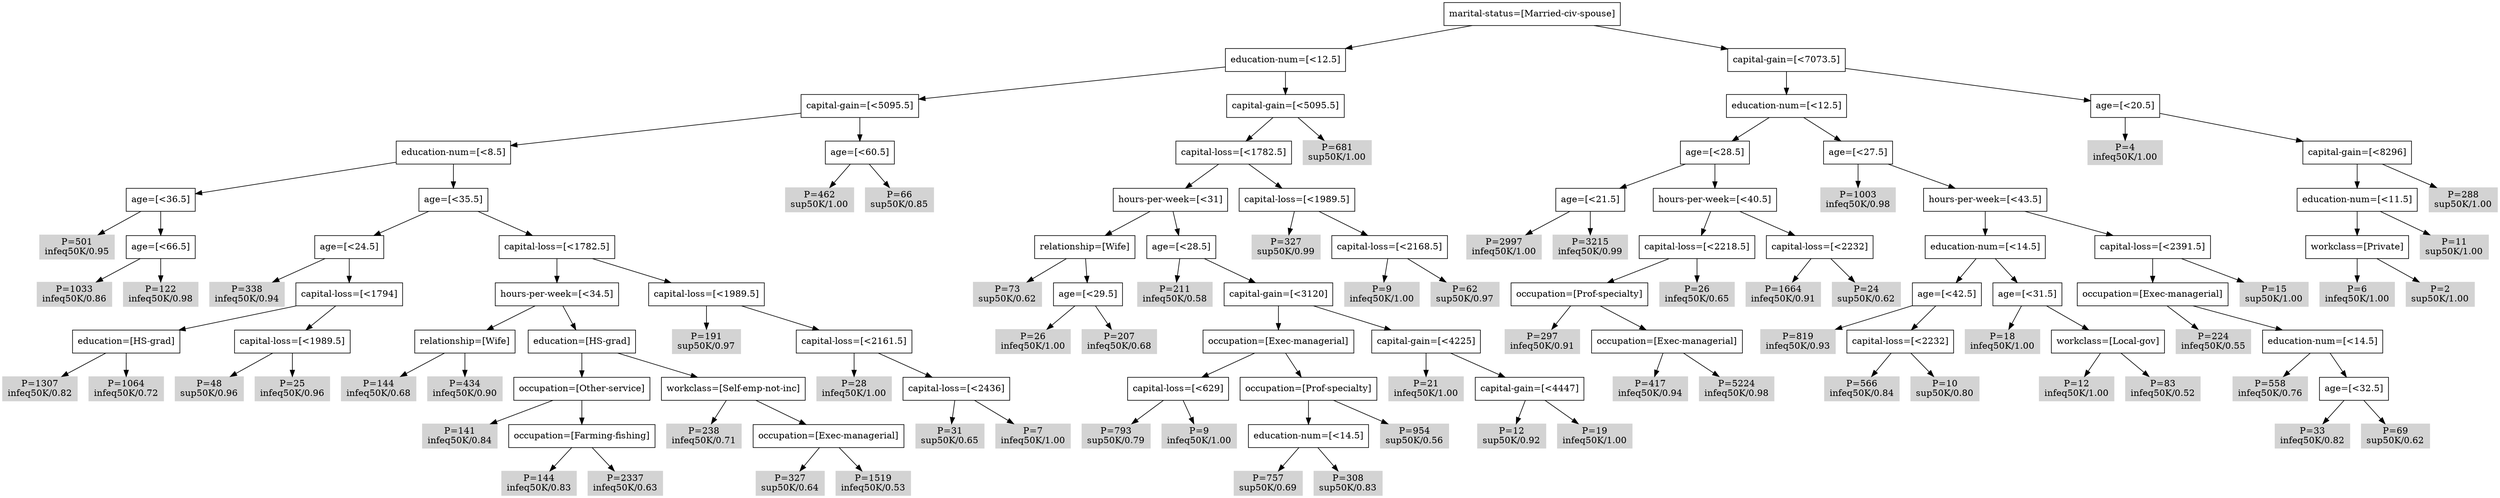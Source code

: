 digraph G {
R [ shape=box label="marital-status=[Married-civ-spouse]"];
R-> GR;
R-> DR;
GR [ shape=box label="education-num=[<12.5]"];
GR-> GGR;
GR-> DGR;
GGR [ shape=box label="capital-gain=[<5095.5]"];
GGR-> GGGR;
GGR-> DGGR;
GGGR [ shape=box label="education-num=[<8.5]"];
GGGR-> GGGGR;
GGGR-> DGGGR;
GGGGR [ shape=box label="age=[<36.5]"];
GGGGR-> GGGGGR;
GGGGR-> DGGGGR;
GGGGGR [ color=lightgrey style=filled shape=box label="P=501\ninfeq50K/0.95"];
DGGGGR [ shape=box label="age=[<66.5]"];
DGGGGR-> GDGGGGR;
DGGGGR-> DDGGGGR;
GDGGGGR [ color=lightgrey style=filled shape=box label="P=1033\ninfeq50K/0.86"];
DDGGGGR [ color=lightgrey style=filled shape=box label="P=122\ninfeq50K/0.98"];
DGGGR [ shape=box label="age=[<35.5]"];
DGGGR-> GDGGGR;
DGGGR-> DDGGGR;
GDGGGR [ shape=box label="age=[<24.5]"];
GDGGGR-> GGDGGGR;
GDGGGR-> DGDGGGR;
GGDGGGR [ color=lightgrey style=filled shape=box label="P=338\ninfeq50K/0.94"];
DGDGGGR [ shape=box label="capital-loss=[<1794]"];
DGDGGGR-> GDGDGGGR;
DGDGGGR-> DDGDGGGR;
GDGDGGGR [ shape=box label="education=[HS-grad]"];
GDGDGGGR-> GGDGDGGGR;
GDGDGGGR-> DGDGDGGGR;
GGDGDGGGR [ color=lightgrey style=filled shape=box label="P=1307\ninfeq50K/0.82"];
DGDGDGGGR [ color=lightgrey style=filled shape=box label="P=1064\ninfeq50K/0.72"];
DDGDGGGR [ shape=box label="capital-loss=[<1989.5]"];
DDGDGGGR-> GDDGDGGGR;
DDGDGGGR-> DDDGDGGGR;
GDDGDGGGR [ color=lightgrey style=filled shape=box label="P=48\nsup50K/0.96"];
DDDGDGGGR [ color=lightgrey style=filled shape=box label="P=25\ninfeq50K/0.96"];
DDGGGR [ shape=box label="capital-loss=[<1782.5]"];
DDGGGR-> GDDGGGR;
DDGGGR-> DDDGGGR;
GDDGGGR [ shape=box label="hours-per-week=[<34.5]"];
GDDGGGR-> GGDDGGGR;
GDDGGGR-> DGDDGGGR;
GGDDGGGR [ shape=box label="relationship=[Wife]"];
GGDDGGGR-> GGGDDGGGR;
GGDDGGGR-> DGGDDGGGR;
GGGDDGGGR [ color=lightgrey style=filled shape=box label="P=144\ninfeq50K/0.68"];
DGGDDGGGR [ color=lightgrey style=filled shape=box label="P=434\ninfeq50K/0.90"];
DGDDGGGR [ shape=box label="education=[HS-grad]"];
DGDDGGGR-> GDGDDGGGR;
DGDDGGGR-> DDGDDGGGR;
GDGDDGGGR [ shape=box label="occupation=[Other-service]"];
GDGDDGGGR-> GGDGDDGGGR;
GDGDDGGGR-> DGDGDDGGGR;
GGDGDDGGGR [ color=lightgrey style=filled shape=box label="P=141\ninfeq50K/0.84"];
DGDGDDGGGR [ shape=box label="occupation=[Farming-fishing]"];
DGDGDDGGGR-> GDGDGDDGGGR;
DGDGDDGGGR-> DDGDGDDGGGR;
GDGDGDDGGGR [ color=lightgrey style=filled shape=box label="P=144\ninfeq50K/0.83"];
DDGDGDDGGGR [ color=lightgrey style=filled shape=box label="P=2337\ninfeq50K/0.63"];
DDGDDGGGR [ shape=box label="workclass=[Self-emp-not-inc]"];
DDGDDGGGR-> GDDGDDGGGR;
DDGDDGGGR-> DDDGDDGGGR;
GDDGDDGGGR [ color=lightgrey style=filled shape=box label="P=238\ninfeq50K/0.71"];
DDDGDDGGGR [ shape=box label="occupation=[Exec-managerial]"];
DDDGDDGGGR-> GDDDGDDGGGR;
DDDGDDGGGR-> DDDDGDDGGGR;
GDDDGDDGGGR [ color=lightgrey style=filled shape=box label="P=327\nsup50K/0.64"];
DDDDGDDGGGR [ color=lightgrey style=filled shape=box label="P=1519\ninfeq50K/0.53"];
DDDGGGR [ shape=box label="capital-loss=[<1989.5]"];
DDDGGGR-> GDDDGGGR;
DDDGGGR-> DDDDGGGR;
GDDDGGGR [ color=lightgrey style=filled shape=box label="P=191\nsup50K/0.97"];
DDDDGGGR [ shape=box label="capital-loss=[<2161.5]"];
DDDDGGGR-> GDDDDGGGR;
DDDDGGGR-> DDDDDGGGR;
GDDDDGGGR [ color=lightgrey style=filled shape=box label="P=28\ninfeq50K/1.00"];
DDDDDGGGR [ shape=box label="capital-loss=[<2436]"];
DDDDDGGGR-> GDDDDDGGGR;
DDDDDGGGR-> DDDDDDGGGR;
GDDDDDGGGR [ color=lightgrey style=filled shape=box label="P=31\nsup50K/0.65"];
DDDDDDGGGR [ color=lightgrey style=filled shape=box label="P=7\ninfeq50K/1.00"];
DGGR [ shape=box label="age=[<60.5]"];
DGGR-> GDGGR;
DGGR-> DDGGR;
GDGGR [ color=lightgrey style=filled shape=box label="P=462\nsup50K/1.00"];
DDGGR [ color=lightgrey style=filled shape=box label="P=66\nsup50K/0.85"];
DGR [ shape=box label="capital-gain=[<5095.5]"];
DGR-> GDGR;
DGR-> DDGR;
GDGR [ shape=box label="capital-loss=[<1782.5]"];
GDGR-> GGDGR;
GDGR-> DGDGR;
GGDGR [ shape=box label="hours-per-week=[<31]"];
GGDGR-> GGGDGR;
GGDGR-> DGGDGR;
GGGDGR [ shape=box label="relationship=[Wife]"];
GGGDGR-> GGGGDGR;
GGGDGR-> DGGGDGR;
GGGGDGR [ color=lightgrey style=filled shape=box label="P=73\nsup50K/0.62"];
DGGGDGR [ shape=box label="age=[<29.5]"];
DGGGDGR-> GDGGGDGR;
DGGGDGR-> DDGGGDGR;
GDGGGDGR [ color=lightgrey style=filled shape=box label="P=26\ninfeq50K/1.00"];
DDGGGDGR [ color=lightgrey style=filled shape=box label="P=207\ninfeq50K/0.68"];
DGGDGR [ shape=box label="age=[<28.5]"];
DGGDGR-> GDGGDGR;
DGGDGR-> DDGGDGR;
GDGGDGR [ color=lightgrey style=filled shape=box label="P=211\ninfeq50K/0.58"];
DDGGDGR [ shape=box label="capital-gain=[<3120]"];
DDGGDGR-> GDDGGDGR;
DDGGDGR-> DDDGGDGR;
GDDGGDGR [ shape=box label="occupation=[Exec-managerial]"];
GDDGGDGR-> GGDDGGDGR;
GDDGGDGR-> DGDDGGDGR;
GGDDGGDGR [ shape=box label="capital-loss=[<629]"];
GGDDGGDGR-> GGGDDGGDGR;
GGDDGGDGR-> DGGDDGGDGR;
GGGDDGGDGR [ color=lightgrey style=filled shape=box label="P=793\nsup50K/0.79"];
DGGDDGGDGR [ color=lightgrey style=filled shape=box label="P=9\ninfeq50K/1.00"];
DGDDGGDGR [ shape=box label="occupation=[Prof-specialty]"];
DGDDGGDGR-> GDGDDGGDGR;
DGDDGGDGR-> DDGDDGGDGR;
GDGDDGGDGR [ shape=box label="education-num=[<14.5]"];
GDGDDGGDGR-> GGDGDDGGDGR;
GDGDDGGDGR-> DGDGDDGGDGR;
GGDGDDGGDGR [ color=lightgrey style=filled shape=box label="P=757\nsup50K/0.69"];
DGDGDDGGDGR [ color=lightgrey style=filled shape=box label="P=308\nsup50K/0.83"];
DDGDDGGDGR [ color=lightgrey style=filled shape=box label="P=954\nsup50K/0.56"];
DDDGGDGR [ shape=box label="capital-gain=[<4225]"];
DDDGGDGR-> GDDDGGDGR;
DDDGGDGR-> DDDDGGDGR;
GDDDGGDGR [ color=lightgrey style=filled shape=box label="P=21\ninfeq50K/1.00"];
DDDDGGDGR [ shape=box label="capital-gain=[<4447]"];
DDDDGGDGR-> GDDDDGGDGR;
DDDDGGDGR-> DDDDDGGDGR;
GDDDDGGDGR [ color=lightgrey style=filled shape=box label="P=12\nsup50K/0.92"];
DDDDDGGDGR [ color=lightgrey style=filled shape=box label="P=19\ninfeq50K/1.00"];
DGDGR [ shape=box label="capital-loss=[<1989.5]"];
DGDGR-> GDGDGR;
DGDGR-> DDGDGR;
GDGDGR [ color=lightgrey style=filled shape=box label="P=327\nsup50K/0.99"];
DDGDGR [ shape=box label="capital-loss=[<2168.5]"];
DDGDGR-> GDDGDGR;
DDGDGR-> DDDGDGR;
GDDGDGR [ color=lightgrey style=filled shape=box label="P=9\ninfeq50K/1.00"];
DDDGDGR [ color=lightgrey style=filled shape=box label="P=62\nsup50K/0.97"];
DDGR [ color=lightgrey style=filled shape=box label="P=681\nsup50K/1.00"];
DR [ shape=box label="capital-gain=[<7073.5]"];
DR-> GDR;
DR-> DDR;
GDR [ shape=box label="education-num=[<12.5]"];
GDR-> GGDR;
GDR-> DGDR;
GGDR [ shape=box label="age=[<28.5]"];
GGDR-> GGGDR;
GGDR-> DGGDR;
GGGDR [ shape=box label="age=[<21.5]"];
GGGDR-> GGGGDR;
GGGDR-> DGGGDR;
GGGGDR [ color=lightgrey style=filled shape=box label="P=2997\ninfeq50K/1.00"];
DGGGDR [ color=lightgrey style=filled shape=box label="P=3215\ninfeq50K/0.99"];
DGGDR [ shape=box label="hours-per-week=[<40.5]"];
DGGDR-> GDGGDR;
DGGDR-> DDGGDR;
GDGGDR [ shape=box label="capital-loss=[<2218.5]"];
GDGGDR-> GGDGGDR;
GDGGDR-> DGDGGDR;
GGDGGDR [ shape=box label="occupation=[Prof-specialty]"];
GGDGGDR-> GGGDGGDR;
GGDGGDR-> DGGDGGDR;
GGGDGGDR [ color=lightgrey style=filled shape=box label="P=297\ninfeq50K/0.91"];
DGGDGGDR [ shape=box label="occupation=[Exec-managerial]"];
DGGDGGDR-> GDGGDGGDR;
DGGDGGDR-> DDGGDGGDR;
GDGGDGGDR [ color=lightgrey style=filled shape=box label="P=417\ninfeq50K/0.94"];
DDGGDGGDR [ color=lightgrey style=filled shape=box label="P=5224\ninfeq50K/0.98"];
DGDGGDR [ color=lightgrey style=filled shape=box label="P=26\ninfeq50K/0.65"];
DDGGDR [ shape=box label="capital-loss=[<2232]"];
DDGGDR-> GDDGGDR;
DDGGDR-> DDDGGDR;
GDDGGDR [ color=lightgrey style=filled shape=box label="P=1664\ninfeq50K/0.91"];
DDDGGDR [ color=lightgrey style=filled shape=box label="P=24\nsup50K/0.62"];
DGDR [ shape=box label="age=[<27.5]"];
DGDR-> GDGDR;
DGDR-> DDGDR;
GDGDR [ color=lightgrey style=filled shape=box label="P=1003\ninfeq50K/0.98"];
DDGDR [ shape=box label="hours-per-week=[<43.5]"];
DDGDR-> GDDGDR;
DDGDR-> DDDGDR;
GDDGDR [ shape=box label="education-num=[<14.5]"];
GDDGDR-> GGDDGDR;
GDDGDR-> DGDDGDR;
GGDDGDR [ shape=box label="age=[<42.5]"];
GGDDGDR-> GGGDDGDR;
GGDDGDR-> DGGDDGDR;
GGGDDGDR [ color=lightgrey style=filled shape=box label="P=819\ninfeq50K/0.93"];
DGGDDGDR [ shape=box label="capital-loss=[<2232]"];
DGGDDGDR-> GDGGDDGDR;
DGGDDGDR-> DDGGDDGDR;
GDGGDDGDR [ color=lightgrey style=filled shape=box label="P=566\ninfeq50K/0.84"];
DDGGDDGDR [ color=lightgrey style=filled shape=box label="P=10\nsup50K/0.80"];
DGDDGDR [ shape=box label="age=[<31.5]"];
DGDDGDR-> GDGDDGDR;
DGDDGDR-> DDGDDGDR;
GDGDDGDR [ color=lightgrey style=filled shape=box label="P=18\ninfeq50K/1.00"];
DDGDDGDR [ shape=box label="workclass=[Local-gov]"];
DDGDDGDR-> GDDGDDGDR;
DDGDDGDR-> DDDGDDGDR;
GDDGDDGDR [ color=lightgrey style=filled shape=box label="P=12\ninfeq50K/1.00"];
DDDGDDGDR [ color=lightgrey style=filled shape=box label="P=83\ninfeq50K/0.52"];
DDDGDR [ shape=box label="capital-loss=[<2391.5]"];
DDDGDR-> GDDDGDR;
DDDGDR-> DDDDGDR;
GDDDGDR [ shape=box label="occupation=[Exec-managerial]"];
GDDDGDR-> GGDDDGDR;
GDDDGDR-> DGDDDGDR;
GGDDDGDR [ color=lightgrey style=filled shape=box label="P=224\ninfeq50K/0.55"];
DGDDDGDR [ shape=box label="education-num=[<14.5]"];
DGDDDGDR-> GDGDDDGDR;
DGDDDGDR-> DDGDDDGDR;
GDGDDDGDR [ color=lightgrey style=filled shape=box label="P=558\ninfeq50K/0.76"];
DDGDDDGDR [ shape=box label="age=[<32.5]"];
DDGDDDGDR-> GDDGDDDGDR;
DDGDDDGDR-> DDDGDDDGDR;
GDDGDDDGDR [ color=lightgrey style=filled shape=box label="P=33\ninfeq50K/0.82"];
DDDGDDDGDR [ color=lightgrey style=filled shape=box label="P=69\nsup50K/0.62"];
DDDDGDR [ color=lightgrey style=filled shape=box label="P=15\nsup50K/1.00"];
DDR [ shape=box label="age=[<20.5]"];
DDR-> GDDR;
DDR-> DDDR;
GDDR [ color=lightgrey style=filled shape=box label="P=4\ninfeq50K/1.00"];
DDDR [ shape=box label="capital-gain=[<8296]"];
DDDR-> GDDDR;
DDDR-> DDDDR;
GDDDR [ shape=box label="education-num=[<11.5]"];
GDDDR-> GGDDDR;
GDDDR-> DGDDDR;
GGDDDR [ shape=box label="workclass=[Private]"];
GGDDDR-> GGGDDDR;
GGDDDR-> DGGDDDR;
GGGDDDR [ color=lightgrey style=filled shape=box label="P=6\ninfeq50K/1.00"];
DGGDDDR [ color=lightgrey style=filled shape=box label="P=2\nsup50K/1.00"];
DGDDDR [ color=lightgrey style=filled shape=box label="P=11\nsup50K/1.00"];
DDDDR [ color=lightgrey style=filled shape=box label="P=288\nsup50K/1.00"];

}
